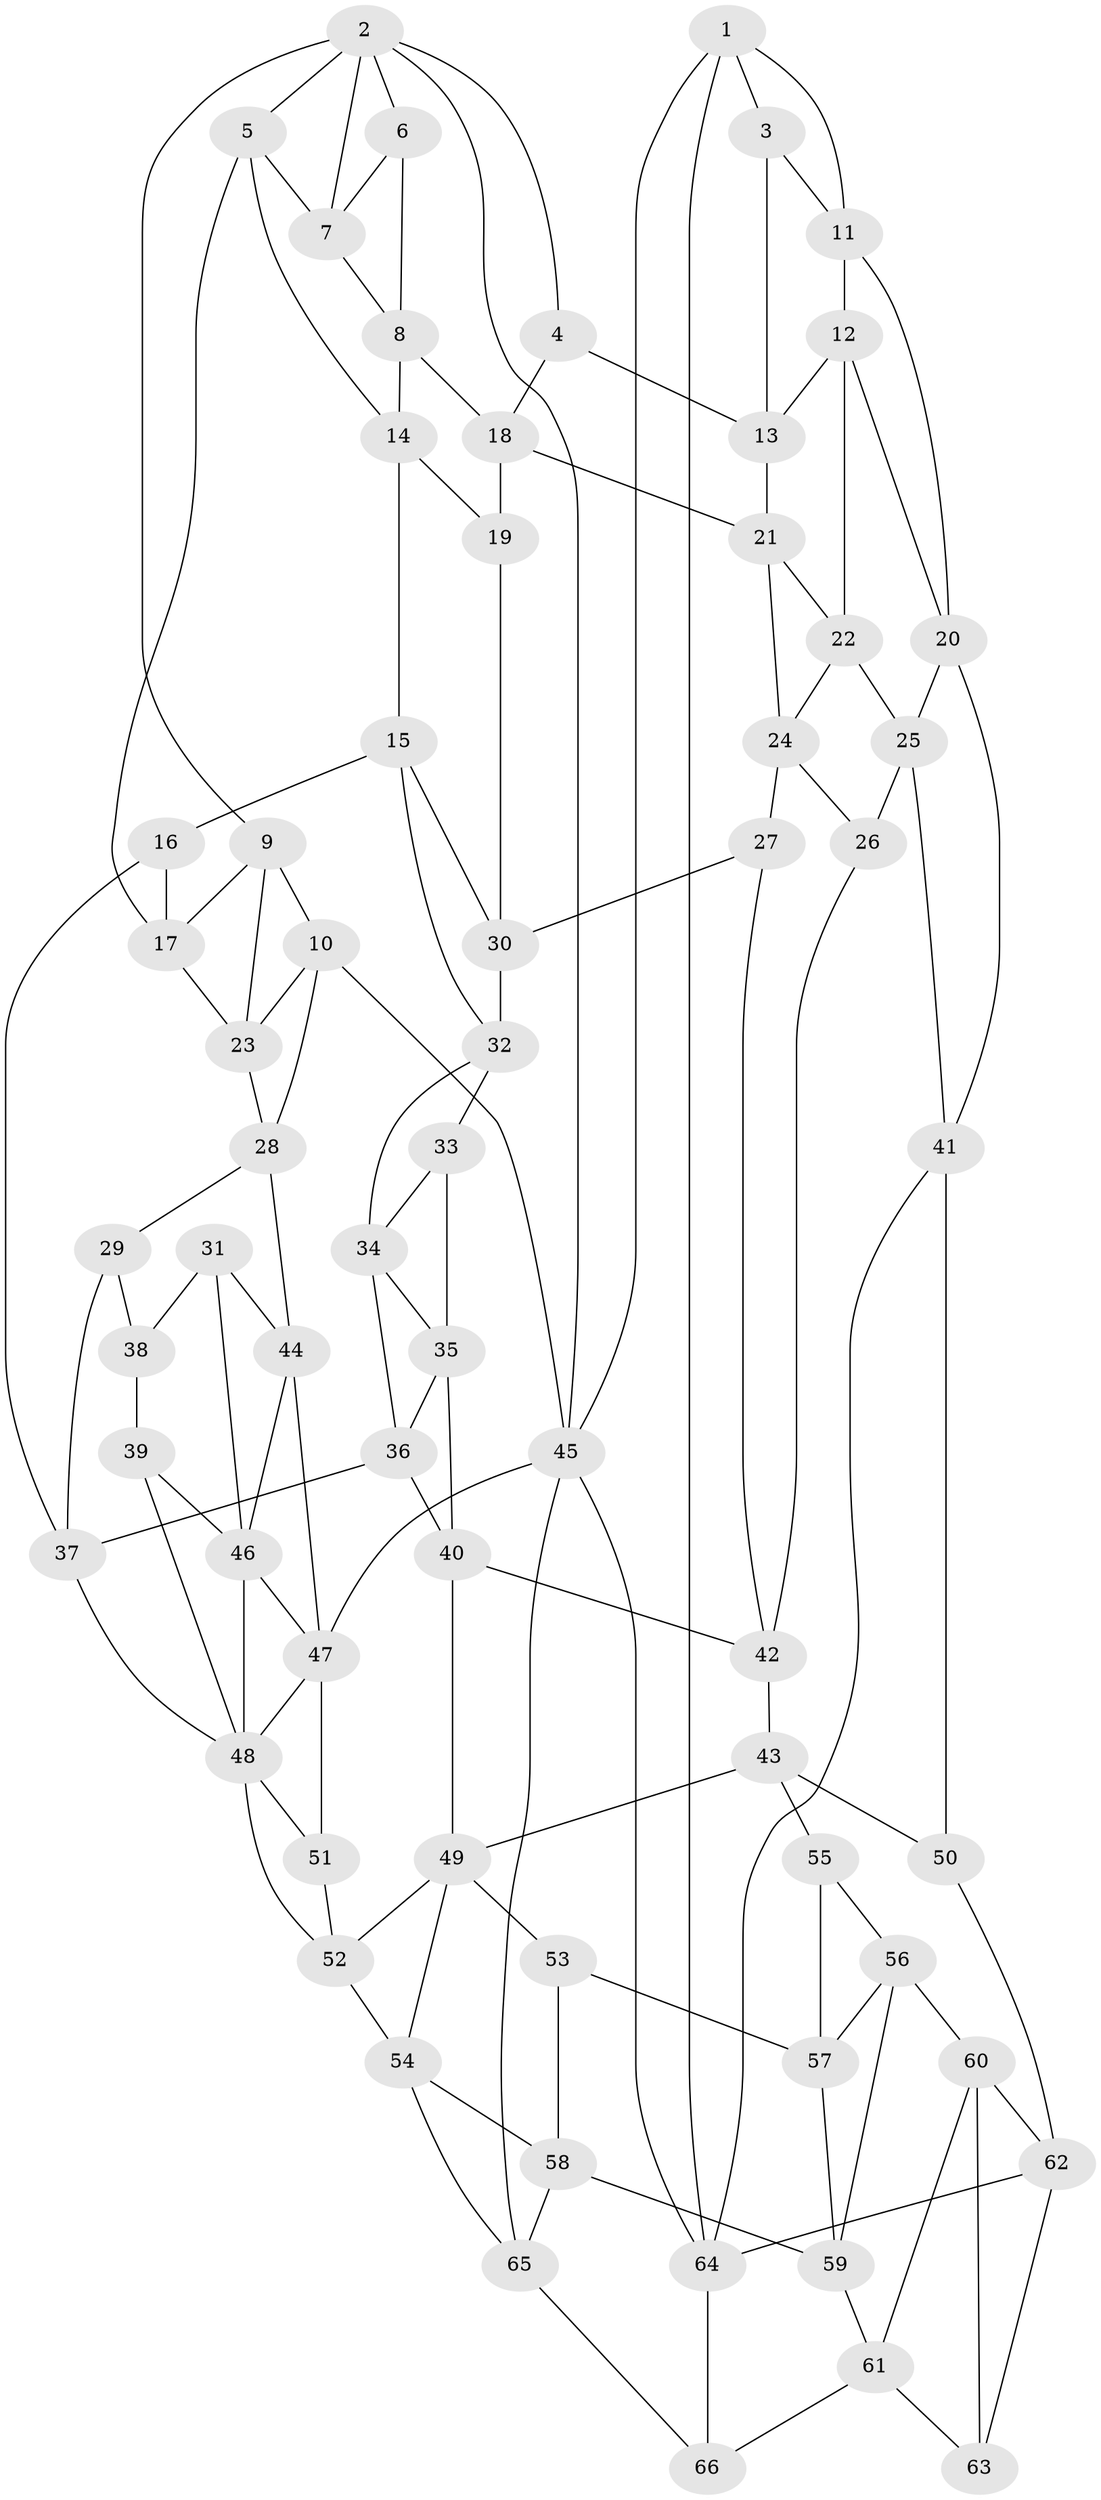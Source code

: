 // original degree distribution, {3: 0.022727272727272728, 6: 0.24242424242424243, 4: 0.24242424242424243, 5: 0.49242424242424243}
// Generated by graph-tools (version 1.1) at 2025/50/03/09/25 03:50:59]
// undirected, 66 vertices, 128 edges
graph export_dot {
graph [start="1"]
  node [color=gray90,style=filled];
  1;
  2;
  3;
  4;
  5;
  6;
  7;
  8;
  9;
  10;
  11;
  12;
  13;
  14;
  15;
  16;
  17;
  18;
  19;
  20;
  21;
  22;
  23;
  24;
  25;
  26;
  27;
  28;
  29;
  30;
  31;
  32;
  33;
  34;
  35;
  36;
  37;
  38;
  39;
  40;
  41;
  42;
  43;
  44;
  45;
  46;
  47;
  48;
  49;
  50;
  51;
  52;
  53;
  54;
  55;
  56;
  57;
  58;
  59;
  60;
  61;
  62;
  63;
  64;
  65;
  66;
  1 -- 3 [weight=1.0];
  1 -- 11 [weight=1.0];
  1 -- 45 [weight=1.0];
  1 -- 64 [weight=1.0];
  2 -- 4 [weight=1.0];
  2 -- 5 [weight=1.0];
  2 -- 6 [weight=1.0];
  2 -- 7 [weight=1.0];
  2 -- 9 [weight=1.0];
  2 -- 45 [weight=1.0];
  3 -- 11 [weight=1.0];
  3 -- 13 [weight=1.0];
  4 -- 13 [weight=1.0];
  4 -- 18 [weight=1.0];
  5 -- 7 [weight=1.0];
  5 -- 14 [weight=1.0];
  5 -- 17 [weight=1.0];
  6 -- 7 [weight=1.0];
  6 -- 8 [weight=1.0];
  7 -- 8 [weight=1.0];
  8 -- 14 [weight=1.0];
  8 -- 18 [weight=1.0];
  9 -- 10 [weight=1.0];
  9 -- 17 [weight=1.0];
  9 -- 23 [weight=1.0];
  10 -- 23 [weight=1.0];
  10 -- 28 [weight=1.0];
  10 -- 45 [weight=1.0];
  11 -- 12 [weight=1.0];
  11 -- 20 [weight=1.0];
  12 -- 13 [weight=1.0];
  12 -- 20 [weight=1.0];
  12 -- 22 [weight=1.0];
  13 -- 21 [weight=1.0];
  14 -- 15 [weight=1.0];
  14 -- 19 [weight=1.0];
  15 -- 16 [weight=1.0];
  15 -- 30 [weight=1.0];
  15 -- 32 [weight=1.0];
  16 -- 17 [weight=1.0];
  16 -- 37 [weight=1.0];
  17 -- 23 [weight=1.0];
  18 -- 19 [weight=1.0];
  18 -- 21 [weight=1.0];
  19 -- 30 [weight=1.0];
  20 -- 25 [weight=1.0];
  20 -- 41 [weight=1.0];
  21 -- 22 [weight=1.0];
  21 -- 24 [weight=1.0];
  22 -- 24 [weight=1.0];
  22 -- 25 [weight=1.0];
  23 -- 28 [weight=1.0];
  24 -- 26 [weight=1.0];
  24 -- 27 [weight=1.0];
  25 -- 26 [weight=1.0];
  25 -- 41 [weight=1.0];
  26 -- 42 [weight=1.0];
  27 -- 30 [weight=1.0];
  27 -- 42 [weight=1.0];
  28 -- 29 [weight=1.0];
  28 -- 44 [weight=1.0];
  29 -- 37 [weight=1.0];
  29 -- 38 [weight=1.0];
  30 -- 32 [weight=1.0];
  31 -- 38 [weight=1.0];
  31 -- 44 [weight=1.0];
  31 -- 46 [weight=1.0];
  32 -- 33 [weight=1.0];
  32 -- 34 [weight=1.0];
  33 -- 34 [weight=1.0];
  33 -- 35 [weight=1.0];
  34 -- 35 [weight=1.0];
  34 -- 36 [weight=1.0];
  35 -- 36 [weight=1.0];
  35 -- 40 [weight=1.0];
  36 -- 37 [weight=1.0];
  36 -- 40 [weight=1.0];
  37 -- 48 [weight=1.0];
  38 -- 39 [weight=1.0];
  39 -- 46 [weight=1.0];
  39 -- 48 [weight=1.0];
  40 -- 42 [weight=1.0];
  40 -- 49 [weight=1.0];
  41 -- 50 [weight=1.0];
  41 -- 64 [weight=1.0];
  42 -- 43 [weight=1.0];
  43 -- 49 [weight=1.0];
  43 -- 50 [weight=1.0];
  43 -- 55 [weight=1.0];
  44 -- 46 [weight=1.0];
  44 -- 47 [weight=1.0];
  45 -- 47 [weight=1.0];
  45 -- 64 [weight=1.0];
  45 -- 65 [weight=1.0];
  46 -- 47 [weight=2.0];
  46 -- 48 [weight=1.0];
  47 -- 48 [weight=1.0];
  47 -- 51 [weight=1.0];
  48 -- 51 [weight=1.0];
  48 -- 52 [weight=1.0];
  49 -- 52 [weight=1.0];
  49 -- 53 [weight=2.0];
  49 -- 54 [weight=1.0];
  50 -- 62 [weight=1.0];
  51 -- 52 [weight=1.0];
  52 -- 54 [weight=1.0];
  53 -- 57 [weight=1.0];
  53 -- 58 [weight=1.0];
  54 -- 58 [weight=1.0];
  54 -- 65 [weight=1.0];
  55 -- 56 [weight=1.0];
  55 -- 57 [weight=1.0];
  56 -- 57 [weight=1.0];
  56 -- 59 [weight=1.0];
  56 -- 60 [weight=1.0];
  57 -- 59 [weight=1.0];
  58 -- 59 [weight=1.0];
  58 -- 65 [weight=1.0];
  59 -- 61 [weight=1.0];
  60 -- 61 [weight=1.0];
  60 -- 62 [weight=1.0];
  60 -- 63 [weight=1.0];
  61 -- 63 [weight=1.0];
  61 -- 66 [weight=1.0];
  62 -- 63 [weight=1.0];
  62 -- 64 [weight=1.0];
  64 -- 66 [weight=1.0];
  65 -- 66 [weight=1.0];
}
